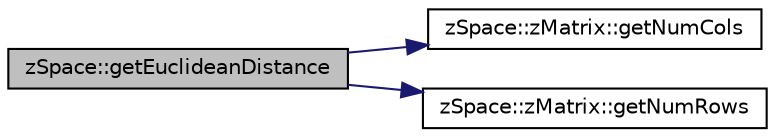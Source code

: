 digraph "zSpace::getEuclideanDistance"
{
 // LATEX_PDF_SIZE
  edge [fontname="Helvetica",fontsize="10",labelfontname="Helvetica",labelfontsize="10"];
  node [fontname="Helvetica",fontsize="10",shape=record];
  rankdir="LR";
  Node77 [label="zSpace::getEuclideanDistance",height=0.2,width=0.4,color="black", fillcolor="grey75", style="filled", fontcolor="black",tooltip="This method computes the euclidean distance between two input row matricies. The number of columns of..."];
  Node77 -> Node78 [color="midnightblue",fontsize="10",style="solid",fontname="Helvetica"];
  Node78 [label="zSpace::zMatrix::getNumCols",height=0.2,width=0.4,color="black", fillcolor="white", style="filled",URL="$classz_space_1_1z_matrix.html#a9f99bbcdb6224e24488e8e01d51937be",tooltip="This method gets the number of columns in the matrix."];
  Node77 -> Node79 [color="midnightblue",fontsize="10",style="solid",fontname="Helvetica"];
  Node79 [label="zSpace::zMatrix::getNumRows",height=0.2,width=0.4,color="black", fillcolor="white", style="filled",URL="$classz_space_1_1z_matrix.html#ae85a1183dc320f27fca7608431d5c4f5",tooltip="This method gets the number of rows in the matrix."];
}
